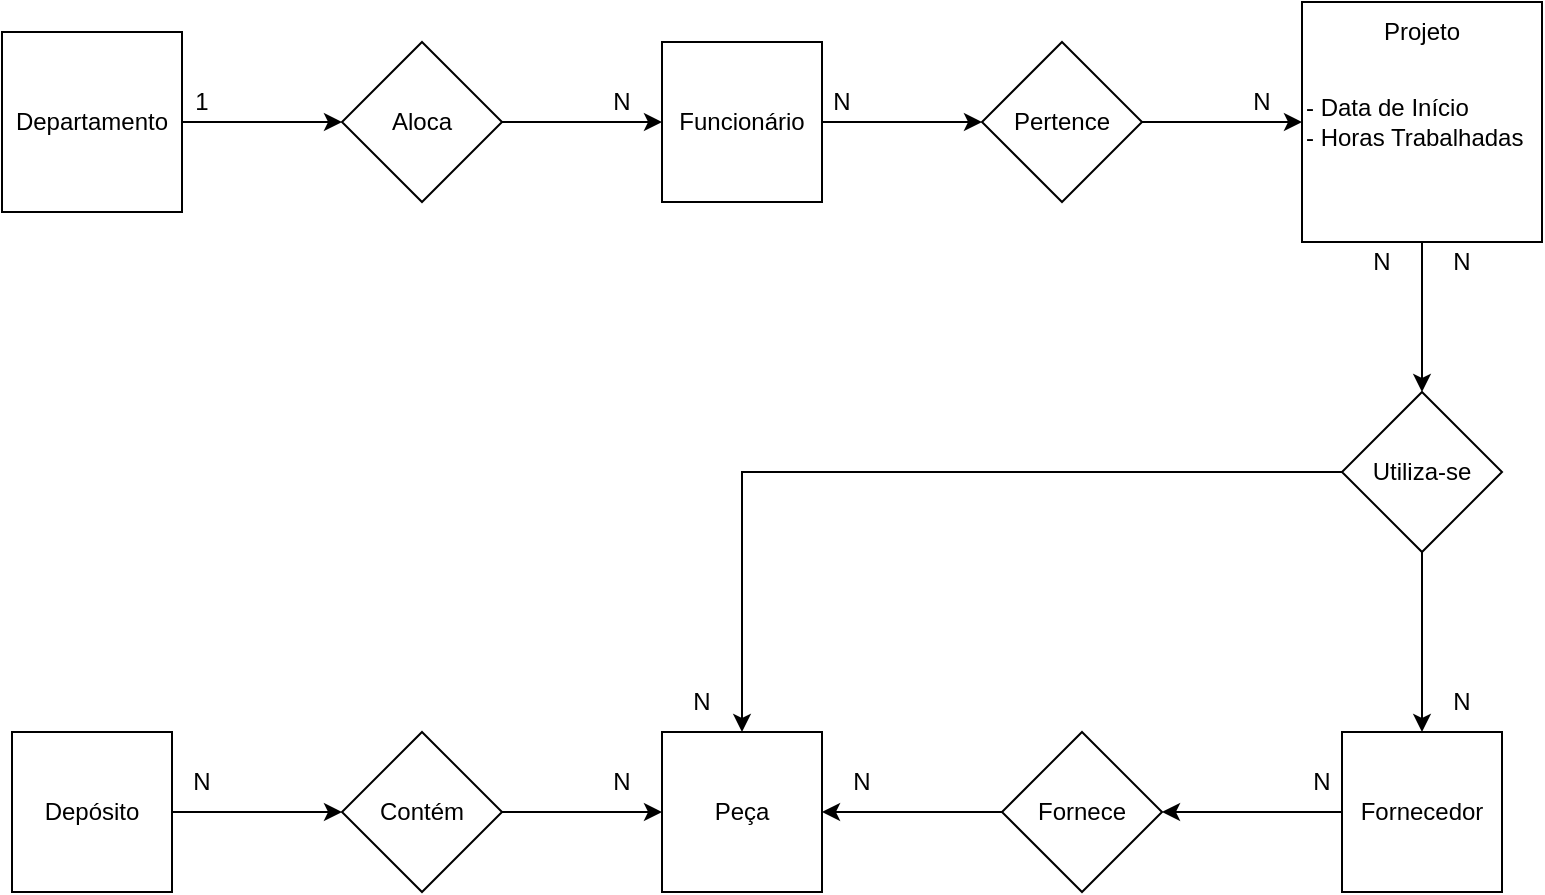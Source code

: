 <mxfile version="22.0.4" type="github">
  <diagram name="Página-1" id="8Idsf8GwS77Ush9iiKHb">
    <mxGraphModel dx="880" dy="521" grid="1" gridSize="10" guides="1" tooltips="1" connect="1" arrows="1" fold="1" page="1" pageScale="1" pageWidth="827" pageHeight="1169" math="0" shadow="0">
      <root>
        <mxCell id="0" />
        <mxCell id="1" parent="0" />
        <mxCell id="Z1Z_4dMAcVMgifDe9oe8-4" style="edgeStyle=orthogonalEdgeStyle;rounded=0;orthogonalLoop=1;jettySize=auto;html=1;exitX=1;exitY=0.5;exitDx=0;exitDy=0;entryX=0;entryY=0.5;entryDx=0;entryDy=0;" edge="1" parent="1" source="Z1Z_4dMAcVMgifDe9oe8-1" target="Z1Z_4dMAcVMgifDe9oe8-2">
          <mxGeometry relative="1" as="geometry" />
        </mxCell>
        <mxCell id="Z1Z_4dMAcVMgifDe9oe8-1" value="Departamento" style="whiteSpace=wrap;html=1;aspect=fixed;" vertex="1" parent="1">
          <mxGeometry x="80" y="60" width="90" height="90" as="geometry" />
        </mxCell>
        <mxCell id="Z1Z_4dMAcVMgifDe9oe8-5" style="edgeStyle=orthogonalEdgeStyle;rounded=0;orthogonalLoop=1;jettySize=auto;html=1;exitX=1;exitY=0.5;exitDx=0;exitDy=0;entryX=0;entryY=0.5;entryDx=0;entryDy=0;" edge="1" parent="1" source="Z1Z_4dMAcVMgifDe9oe8-2" target="Z1Z_4dMAcVMgifDe9oe8-3">
          <mxGeometry relative="1" as="geometry" />
        </mxCell>
        <mxCell id="Z1Z_4dMAcVMgifDe9oe8-2" value="Aloca" style="rhombus;whiteSpace=wrap;html=1;" vertex="1" parent="1">
          <mxGeometry x="250" y="65" width="80" height="80" as="geometry" />
        </mxCell>
        <mxCell id="Z1Z_4dMAcVMgifDe9oe8-10" style="edgeStyle=orthogonalEdgeStyle;rounded=0;orthogonalLoop=1;jettySize=auto;html=1;entryX=0;entryY=0.5;entryDx=0;entryDy=0;" edge="1" parent="1" source="Z1Z_4dMAcVMgifDe9oe8-3" target="Z1Z_4dMAcVMgifDe9oe8-9">
          <mxGeometry relative="1" as="geometry" />
        </mxCell>
        <mxCell id="Z1Z_4dMAcVMgifDe9oe8-3" value="Funcionário" style="whiteSpace=wrap;html=1;aspect=fixed;" vertex="1" parent="1">
          <mxGeometry x="410" y="65" width="80" height="80" as="geometry" />
        </mxCell>
        <mxCell id="Z1Z_4dMAcVMgifDe9oe8-6" value="N" style="text;html=1;strokeColor=none;fillColor=none;align=center;verticalAlign=middle;whiteSpace=wrap;rounded=0;" vertex="1" parent="1">
          <mxGeometry x="360" y="80" width="60" height="30" as="geometry" />
        </mxCell>
        <mxCell id="Z1Z_4dMAcVMgifDe9oe8-7" value="1" style="text;html=1;strokeColor=none;fillColor=none;align=center;verticalAlign=middle;whiteSpace=wrap;rounded=0;" vertex="1" parent="1">
          <mxGeometry x="150" y="80" width="60" height="30" as="geometry" />
        </mxCell>
        <mxCell id="Z1Z_4dMAcVMgifDe9oe8-21" style="edgeStyle=orthogonalEdgeStyle;rounded=0;orthogonalLoop=1;jettySize=auto;html=1;" edge="1" parent="1" source="Z1Z_4dMAcVMgifDe9oe8-8" target="Z1Z_4dMAcVMgifDe9oe8-20">
          <mxGeometry relative="1" as="geometry" />
        </mxCell>
        <mxCell id="Z1Z_4dMAcVMgifDe9oe8-8" value="- Data de Início&lt;br&gt;- Horas Trabalhadas" style="whiteSpace=wrap;html=1;aspect=fixed;align=left;" vertex="1" parent="1">
          <mxGeometry x="730" y="45" width="120" height="120" as="geometry" />
        </mxCell>
        <mxCell id="Z1Z_4dMAcVMgifDe9oe8-11" style="edgeStyle=orthogonalEdgeStyle;rounded=0;orthogonalLoop=1;jettySize=auto;html=1;entryX=0;entryY=0.5;entryDx=0;entryDy=0;" edge="1" parent="1" source="Z1Z_4dMAcVMgifDe9oe8-9" target="Z1Z_4dMAcVMgifDe9oe8-8">
          <mxGeometry relative="1" as="geometry" />
        </mxCell>
        <mxCell id="Z1Z_4dMAcVMgifDe9oe8-9" value="Pertence" style="rhombus;whiteSpace=wrap;html=1;" vertex="1" parent="1">
          <mxGeometry x="570" y="65" width="80" height="80" as="geometry" />
        </mxCell>
        <mxCell id="Z1Z_4dMAcVMgifDe9oe8-12" value="N" style="text;html=1;strokeColor=none;fillColor=none;align=center;verticalAlign=middle;whiteSpace=wrap;rounded=0;" vertex="1" parent="1">
          <mxGeometry x="470" y="80" width="60" height="30" as="geometry" />
        </mxCell>
        <mxCell id="Z1Z_4dMAcVMgifDe9oe8-14" value="N" style="text;html=1;strokeColor=none;fillColor=none;align=center;verticalAlign=middle;whiteSpace=wrap;rounded=0;" vertex="1" parent="1">
          <mxGeometry x="680" y="80" width="60" height="30" as="geometry" />
        </mxCell>
        <mxCell id="Z1Z_4dMAcVMgifDe9oe8-15" value="Projeto" style="text;html=1;strokeColor=none;fillColor=none;align=center;verticalAlign=middle;whiteSpace=wrap;rounded=0;" vertex="1" parent="1">
          <mxGeometry x="760" y="45" width="60" height="30" as="geometry" />
        </mxCell>
        <mxCell id="Z1Z_4dMAcVMgifDe9oe8-16" value="Peça" style="whiteSpace=wrap;html=1;aspect=fixed;" vertex="1" parent="1">
          <mxGeometry x="410" y="410" width="80" height="80" as="geometry" />
        </mxCell>
        <mxCell id="Z1Z_4dMAcVMgifDe9oe8-24" style="edgeStyle=orthogonalEdgeStyle;rounded=0;orthogonalLoop=1;jettySize=auto;html=1;entryX=1;entryY=0.5;entryDx=0;entryDy=0;" edge="1" parent="1" source="Z1Z_4dMAcVMgifDe9oe8-18" target="Z1Z_4dMAcVMgifDe9oe8-23">
          <mxGeometry relative="1" as="geometry" />
        </mxCell>
        <mxCell id="Z1Z_4dMAcVMgifDe9oe8-18" value="Fornecedor" style="whiteSpace=wrap;html=1;aspect=fixed;" vertex="1" parent="1">
          <mxGeometry x="750" y="410" width="80" height="80" as="geometry" />
        </mxCell>
        <mxCell id="Z1Z_4dMAcVMgifDe9oe8-29" style="edgeStyle=orthogonalEdgeStyle;rounded=0;orthogonalLoop=1;jettySize=auto;html=1;entryX=0;entryY=0.5;entryDx=0;entryDy=0;" edge="1" parent="1" source="Z1Z_4dMAcVMgifDe9oe8-19" target="Z1Z_4dMAcVMgifDe9oe8-28">
          <mxGeometry relative="1" as="geometry" />
        </mxCell>
        <mxCell id="Z1Z_4dMAcVMgifDe9oe8-19" value="Depósito" style="whiteSpace=wrap;html=1;aspect=fixed;" vertex="1" parent="1">
          <mxGeometry x="85" y="410" width="80" height="80" as="geometry" />
        </mxCell>
        <mxCell id="Z1Z_4dMAcVMgifDe9oe8-22" style="edgeStyle=orthogonalEdgeStyle;rounded=0;orthogonalLoop=1;jettySize=auto;html=1;exitX=0.5;exitY=1;exitDx=0;exitDy=0;entryX=0.5;entryY=0;entryDx=0;entryDy=0;" edge="1" parent="1" source="Z1Z_4dMAcVMgifDe9oe8-20" target="Z1Z_4dMAcVMgifDe9oe8-18">
          <mxGeometry relative="1" as="geometry" />
        </mxCell>
        <mxCell id="Z1Z_4dMAcVMgifDe9oe8-26" style="edgeStyle=orthogonalEdgeStyle;rounded=0;orthogonalLoop=1;jettySize=auto;html=1;entryX=0.5;entryY=0;entryDx=0;entryDy=0;" edge="1" parent="1" source="Z1Z_4dMAcVMgifDe9oe8-20" target="Z1Z_4dMAcVMgifDe9oe8-16">
          <mxGeometry relative="1" as="geometry" />
        </mxCell>
        <mxCell id="Z1Z_4dMAcVMgifDe9oe8-20" value="Utiliza-se" style="rhombus;whiteSpace=wrap;html=1;" vertex="1" parent="1">
          <mxGeometry x="750" y="240" width="80" height="80" as="geometry" />
        </mxCell>
        <mxCell id="Z1Z_4dMAcVMgifDe9oe8-25" style="edgeStyle=orthogonalEdgeStyle;rounded=0;orthogonalLoop=1;jettySize=auto;html=1;entryX=1;entryY=0.5;entryDx=0;entryDy=0;" edge="1" parent="1" source="Z1Z_4dMAcVMgifDe9oe8-23" target="Z1Z_4dMAcVMgifDe9oe8-16">
          <mxGeometry relative="1" as="geometry" />
        </mxCell>
        <mxCell id="Z1Z_4dMAcVMgifDe9oe8-23" value="Fornece" style="rhombus;whiteSpace=wrap;html=1;" vertex="1" parent="1">
          <mxGeometry x="580" y="410" width="80" height="80" as="geometry" />
        </mxCell>
        <mxCell id="Z1Z_4dMAcVMgifDe9oe8-31" style="edgeStyle=orthogonalEdgeStyle;rounded=0;orthogonalLoop=1;jettySize=auto;html=1;entryX=0;entryY=0.5;entryDx=0;entryDy=0;" edge="1" parent="1" source="Z1Z_4dMAcVMgifDe9oe8-28" target="Z1Z_4dMAcVMgifDe9oe8-16">
          <mxGeometry relative="1" as="geometry" />
        </mxCell>
        <mxCell id="Z1Z_4dMAcVMgifDe9oe8-28" value="Contém" style="rhombus;whiteSpace=wrap;html=1;" vertex="1" parent="1">
          <mxGeometry x="250" y="410" width="80" height="80" as="geometry" />
        </mxCell>
        <mxCell id="Z1Z_4dMAcVMgifDe9oe8-32" value="N" style="text;html=1;strokeColor=none;fillColor=none;align=center;verticalAlign=middle;whiteSpace=wrap;rounded=0;" vertex="1" parent="1">
          <mxGeometry x="780" y="160" width="60" height="30" as="geometry" />
        </mxCell>
        <mxCell id="Z1Z_4dMAcVMgifDe9oe8-33" value="N" style="text;html=1;strokeColor=none;fillColor=none;align=center;verticalAlign=middle;whiteSpace=wrap;rounded=0;" vertex="1" parent="1">
          <mxGeometry x="780" y="380" width="60" height="30" as="geometry" />
        </mxCell>
        <mxCell id="Z1Z_4dMAcVMgifDe9oe8-34" value="N" style="text;html=1;strokeColor=none;fillColor=none;align=center;verticalAlign=middle;whiteSpace=wrap;rounded=0;" vertex="1" parent="1">
          <mxGeometry x="740" y="160" width="60" height="30" as="geometry" />
        </mxCell>
        <mxCell id="Z1Z_4dMAcVMgifDe9oe8-36" value="N" style="text;html=1;strokeColor=none;fillColor=none;align=center;verticalAlign=middle;whiteSpace=wrap;rounded=0;" vertex="1" parent="1">
          <mxGeometry x="400" y="380" width="60" height="30" as="geometry" />
        </mxCell>
        <mxCell id="Z1Z_4dMAcVMgifDe9oe8-37" value="N" style="text;html=1;strokeColor=none;fillColor=none;align=center;verticalAlign=middle;whiteSpace=wrap;rounded=0;" vertex="1" parent="1">
          <mxGeometry x="710" y="420" width="60" height="30" as="geometry" />
        </mxCell>
        <mxCell id="Z1Z_4dMAcVMgifDe9oe8-38" value="N" style="text;html=1;strokeColor=none;fillColor=none;align=center;verticalAlign=middle;whiteSpace=wrap;rounded=0;" vertex="1" parent="1">
          <mxGeometry x="480" y="420" width="60" height="30" as="geometry" />
        </mxCell>
        <mxCell id="Z1Z_4dMAcVMgifDe9oe8-39" value="N" style="text;html=1;strokeColor=none;fillColor=none;align=center;verticalAlign=middle;whiteSpace=wrap;rounded=0;" vertex="1" parent="1">
          <mxGeometry x="150" y="420" width="60" height="30" as="geometry" />
        </mxCell>
        <mxCell id="Z1Z_4dMAcVMgifDe9oe8-40" value="N" style="text;html=1;strokeColor=none;fillColor=none;align=center;verticalAlign=middle;whiteSpace=wrap;rounded=0;" vertex="1" parent="1">
          <mxGeometry x="360" y="420" width="60" height="30" as="geometry" />
        </mxCell>
      </root>
    </mxGraphModel>
  </diagram>
</mxfile>
